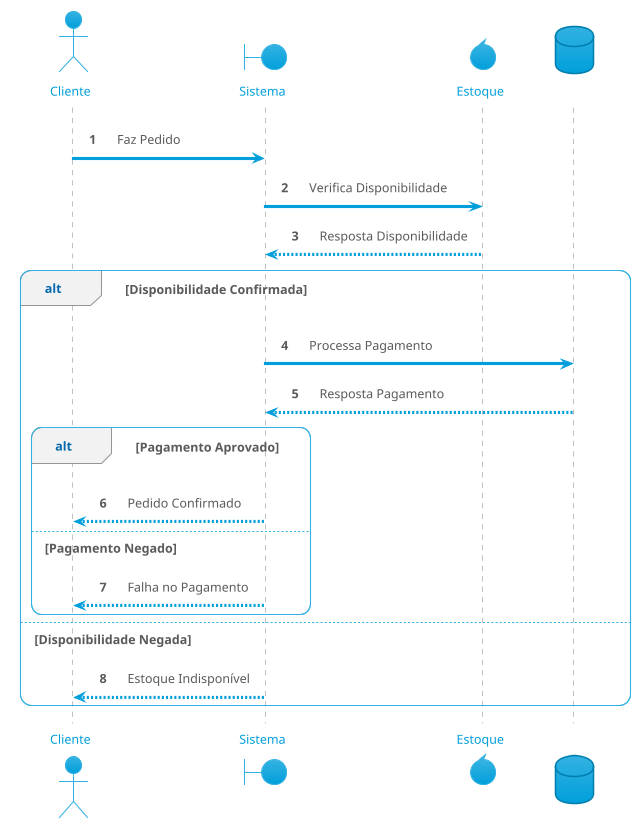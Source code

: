 @startuml ProcessoPedido
!theme bluegray
autonumber
actor Cliente
boundary Sistema
control Estoque
database Pagamento

Cliente -> Sistema: Faz Pedido
Sistema -> Estoque: Verifica Disponibilidade
Estoque --> Sistema: Resposta Disponibilidade
alt Disponibilidade Confirmada
    Sistema -> Pagamento: Processa Pagamento
    Pagamento --> Sistema: Resposta Pagamento
    alt Pagamento Aprovado
        Sistema --> Cliente: Pedido Confirmado
    else Pagamento Negado
        Sistema --> Cliente: Falha no Pagamento
    end
else Disponibilidade Negada
    Sistema --> Cliente: Estoque Indisponível
end
@enduml